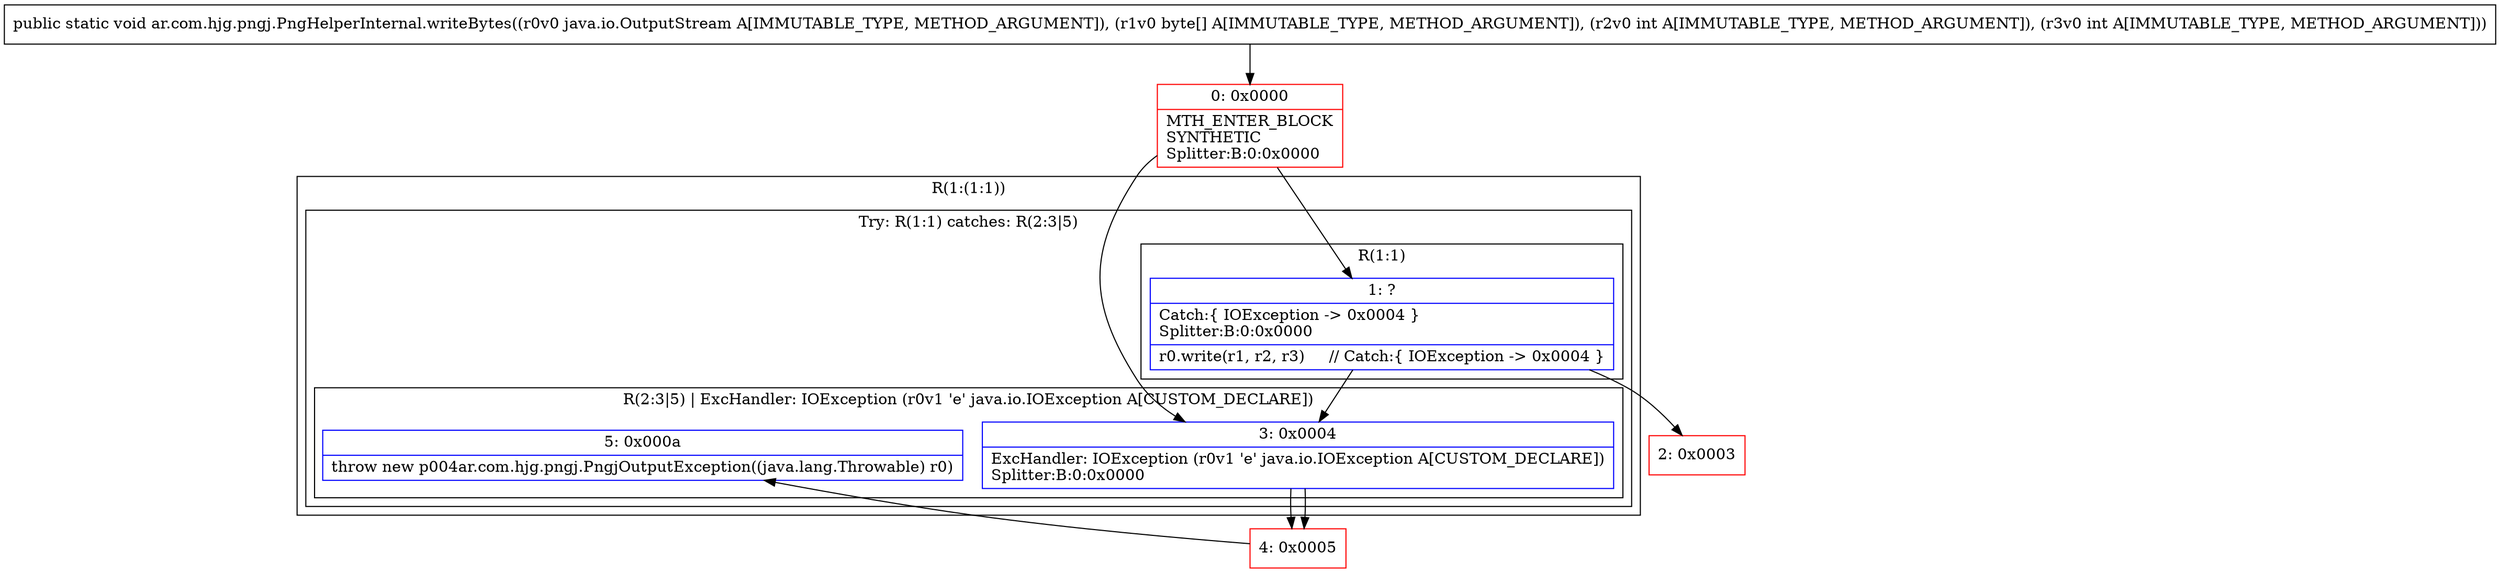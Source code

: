 digraph "CFG forar.com.hjg.pngj.PngHelperInternal.writeBytes(Ljava\/io\/OutputStream;[BII)V" {
subgraph cluster_Region_823251160 {
label = "R(1:(1:1))";
node [shape=record,color=blue];
subgraph cluster_TryCatchRegion_671334576 {
label = "Try: R(1:1) catches: R(2:3|5)";
node [shape=record,color=blue];
subgraph cluster_Region_1973582023 {
label = "R(1:1)";
node [shape=record,color=blue];
Node_1 [shape=record,label="{1\:\ ?|Catch:\{ IOException \-\> 0x0004 \}\lSplitter:B:0:0x0000\l|r0.write(r1, r2, r3)     \/\/ Catch:\{ IOException \-\> 0x0004 \}\l}"];
}
subgraph cluster_Region_1507082740 {
label = "R(2:3|5) | ExcHandler: IOException (r0v1 'e' java.io.IOException A[CUSTOM_DECLARE])\l";
node [shape=record,color=blue];
Node_3 [shape=record,label="{3\:\ 0x0004|ExcHandler: IOException (r0v1 'e' java.io.IOException A[CUSTOM_DECLARE])\lSplitter:B:0:0x0000\l}"];
Node_5 [shape=record,label="{5\:\ 0x000a|throw new p004ar.com.hjg.pngj.PngjOutputException((java.lang.Throwable) r0)\l}"];
}
}
}
subgraph cluster_Region_1507082740 {
label = "R(2:3|5) | ExcHandler: IOException (r0v1 'e' java.io.IOException A[CUSTOM_DECLARE])\l";
node [shape=record,color=blue];
Node_3 [shape=record,label="{3\:\ 0x0004|ExcHandler: IOException (r0v1 'e' java.io.IOException A[CUSTOM_DECLARE])\lSplitter:B:0:0x0000\l}"];
Node_5 [shape=record,label="{5\:\ 0x000a|throw new p004ar.com.hjg.pngj.PngjOutputException((java.lang.Throwable) r0)\l}"];
}
Node_0 [shape=record,color=red,label="{0\:\ 0x0000|MTH_ENTER_BLOCK\lSYNTHETIC\lSplitter:B:0:0x0000\l}"];
Node_2 [shape=record,color=red,label="{2\:\ 0x0003}"];
Node_4 [shape=record,color=red,label="{4\:\ 0x0005}"];
MethodNode[shape=record,label="{public static void ar.com.hjg.pngj.PngHelperInternal.writeBytes((r0v0 java.io.OutputStream A[IMMUTABLE_TYPE, METHOD_ARGUMENT]), (r1v0 byte[] A[IMMUTABLE_TYPE, METHOD_ARGUMENT]), (r2v0 int A[IMMUTABLE_TYPE, METHOD_ARGUMENT]), (r3v0 int A[IMMUTABLE_TYPE, METHOD_ARGUMENT])) }"];
MethodNode -> Node_0;
Node_1 -> Node_2;
Node_1 -> Node_3;
Node_3 -> Node_4;
Node_3 -> Node_4;
Node_0 -> Node_1;
Node_0 -> Node_3;
Node_4 -> Node_5;
}


